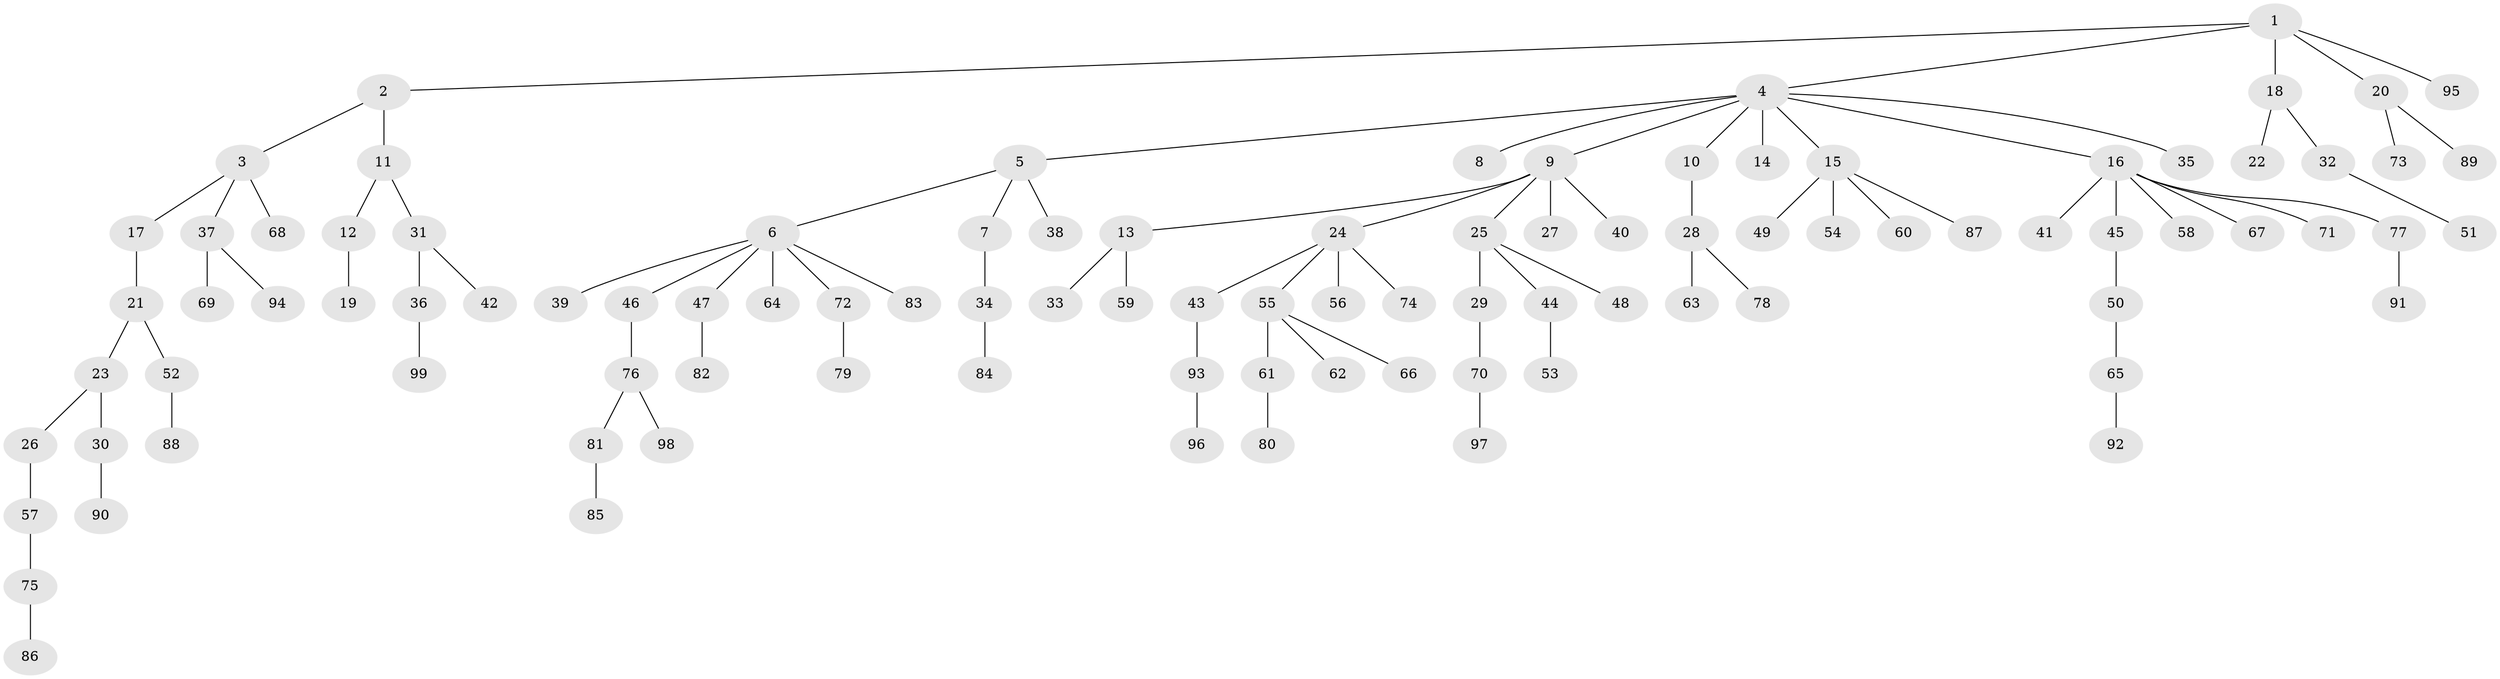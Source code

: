 // coarse degree distribution, {1: 0.8717948717948718, 2: 0.10256410256410256, 34: 0.02564102564102564}
// Generated by graph-tools (version 1.1) at 2025/55/03/04/25 21:55:52]
// undirected, 99 vertices, 98 edges
graph export_dot {
graph [start="1"]
  node [color=gray90,style=filled];
  1;
  2;
  3;
  4;
  5;
  6;
  7;
  8;
  9;
  10;
  11;
  12;
  13;
  14;
  15;
  16;
  17;
  18;
  19;
  20;
  21;
  22;
  23;
  24;
  25;
  26;
  27;
  28;
  29;
  30;
  31;
  32;
  33;
  34;
  35;
  36;
  37;
  38;
  39;
  40;
  41;
  42;
  43;
  44;
  45;
  46;
  47;
  48;
  49;
  50;
  51;
  52;
  53;
  54;
  55;
  56;
  57;
  58;
  59;
  60;
  61;
  62;
  63;
  64;
  65;
  66;
  67;
  68;
  69;
  70;
  71;
  72;
  73;
  74;
  75;
  76;
  77;
  78;
  79;
  80;
  81;
  82;
  83;
  84;
  85;
  86;
  87;
  88;
  89;
  90;
  91;
  92;
  93;
  94;
  95;
  96;
  97;
  98;
  99;
  1 -- 2;
  1 -- 4;
  1 -- 18;
  1 -- 20;
  1 -- 95;
  2 -- 3;
  2 -- 11;
  3 -- 17;
  3 -- 37;
  3 -- 68;
  4 -- 5;
  4 -- 8;
  4 -- 9;
  4 -- 10;
  4 -- 14;
  4 -- 15;
  4 -- 16;
  4 -- 35;
  5 -- 6;
  5 -- 7;
  5 -- 38;
  6 -- 39;
  6 -- 46;
  6 -- 47;
  6 -- 64;
  6 -- 72;
  6 -- 83;
  7 -- 34;
  9 -- 13;
  9 -- 24;
  9 -- 25;
  9 -- 27;
  9 -- 40;
  10 -- 28;
  11 -- 12;
  11 -- 31;
  12 -- 19;
  13 -- 33;
  13 -- 59;
  15 -- 49;
  15 -- 54;
  15 -- 60;
  15 -- 87;
  16 -- 41;
  16 -- 45;
  16 -- 58;
  16 -- 67;
  16 -- 71;
  16 -- 77;
  17 -- 21;
  18 -- 22;
  18 -- 32;
  20 -- 73;
  20 -- 89;
  21 -- 23;
  21 -- 52;
  23 -- 26;
  23 -- 30;
  24 -- 43;
  24 -- 55;
  24 -- 56;
  24 -- 74;
  25 -- 29;
  25 -- 44;
  25 -- 48;
  26 -- 57;
  28 -- 63;
  28 -- 78;
  29 -- 70;
  30 -- 90;
  31 -- 36;
  31 -- 42;
  32 -- 51;
  34 -- 84;
  36 -- 99;
  37 -- 69;
  37 -- 94;
  43 -- 93;
  44 -- 53;
  45 -- 50;
  46 -- 76;
  47 -- 82;
  50 -- 65;
  52 -- 88;
  55 -- 61;
  55 -- 62;
  55 -- 66;
  57 -- 75;
  61 -- 80;
  65 -- 92;
  70 -- 97;
  72 -- 79;
  75 -- 86;
  76 -- 81;
  76 -- 98;
  77 -- 91;
  81 -- 85;
  93 -- 96;
}
